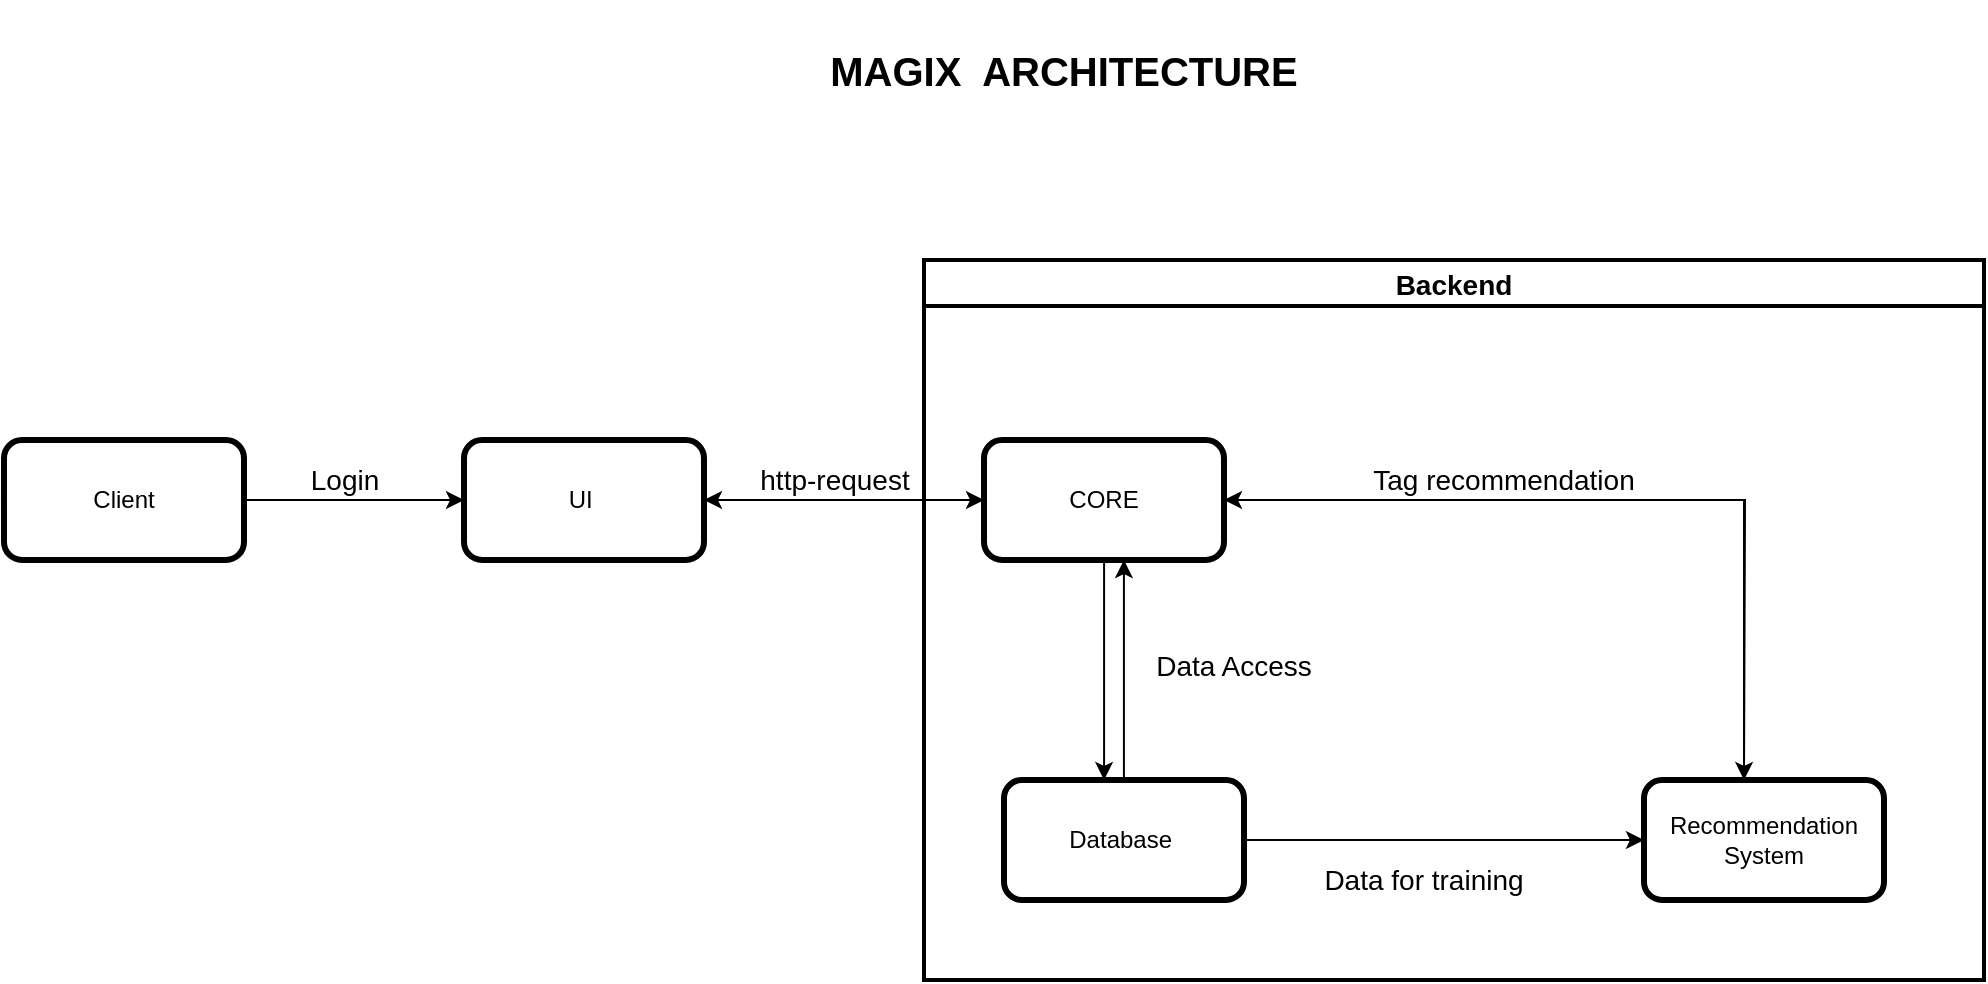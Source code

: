 <mxfile version="14.7.6" type="github"><diagram id="hACeFTANfD3MdC0z0pDQ" name="Page-1"><mxGraphModel dx="1422" dy="794" grid="1" gridSize="10" guides="1" tooltips="1" connect="1" arrows="1" fold="1" page="1" pageScale="1" pageWidth="850" pageHeight="1100" background="none" math="0" shadow="0"><root><mxCell id="0"/><mxCell id="1" parent="0"/><mxCell id="usE7sO5X4mrcG4s_s1Hf-50" style="edgeStyle=orthogonalEdgeStyle;rounded=0;orthogonalLoop=1;jettySize=auto;html=1;entryX=0;entryY=0.5;entryDx=0;entryDy=0;fontSize=14;" edge="1" parent="1" source="usE7sO5X4mrcG4s_s1Hf-3" target="usE7sO5X4mrcG4s_s1Hf-6"><mxGeometry relative="1" as="geometry"/></mxCell><mxCell id="usE7sO5X4mrcG4s_s1Hf-3" value="Client" style="rounded=1;whiteSpace=wrap;html=1;strokeWidth=3;" vertex="1" parent="1"><mxGeometry x="50" y="430" width="120" height="60" as="geometry"/></mxCell><mxCell id="usE7sO5X4mrcG4s_s1Hf-48" style="edgeStyle=orthogonalEdgeStyle;rounded=0;orthogonalLoop=1;jettySize=auto;html=1;entryX=0;entryY=0.5;entryDx=0;entryDy=0;fontSize=14;" edge="1" parent="1" source="usE7sO5X4mrcG4s_s1Hf-6" target="usE7sO5X4mrcG4s_s1Hf-16"><mxGeometry relative="1" as="geometry"><Array as="points"><mxPoint x="360" y="460"/><mxPoint x="360" y="460"/></Array></mxGeometry></mxCell><mxCell id="usE7sO5X4mrcG4s_s1Hf-6" value="UI&amp;nbsp;" style="rounded=1;whiteSpace=wrap;html=1;strokeWidth=3;" vertex="1" parent="1"><mxGeometry x="280" y="430" width="120" height="60" as="geometry"/></mxCell><mxCell id="usE7sO5X4mrcG4s_s1Hf-42" style="edgeStyle=orthogonalEdgeStyle;rounded=0;orthogonalLoop=1;jettySize=auto;html=1;entryX=0.417;entryY=0;entryDx=0;entryDy=0;entryPerimeter=0;fontSize=14;" edge="1" parent="1" source="usE7sO5X4mrcG4s_s1Hf-16" target="usE7sO5X4mrcG4s_s1Hf-19"><mxGeometry relative="1" as="geometry"/></mxCell><mxCell id="usE7sO5X4mrcG4s_s1Hf-49" style="edgeStyle=orthogonalEdgeStyle;rounded=0;orthogonalLoop=1;jettySize=auto;html=1;entryX=1;entryY=0.5;entryDx=0;entryDy=0;fontSize=14;" edge="1" parent="1" source="usE7sO5X4mrcG4s_s1Hf-16" target="usE7sO5X4mrcG4s_s1Hf-6"><mxGeometry relative="1" as="geometry"/></mxCell><mxCell id="usE7sO5X4mrcG4s_s1Hf-52" style="edgeStyle=orthogonalEdgeStyle;rounded=0;orthogonalLoop=1;jettySize=auto;html=1;fontSize=14;" edge="1" parent="1" source="usE7sO5X4mrcG4s_s1Hf-16"><mxGeometry relative="1" as="geometry"><mxPoint x="920" y="600" as="targetPoint"/></mxGeometry></mxCell><mxCell id="usE7sO5X4mrcG4s_s1Hf-16" value="CORE" style="rounded=1;whiteSpace=wrap;html=1;labelBorderColor=none;strokeWidth=3;" vertex="1" parent="1"><mxGeometry x="540" y="430" width="120" height="60" as="geometry"/></mxCell><mxCell id="usE7sO5X4mrcG4s_s1Hf-44" style="edgeStyle=orthogonalEdgeStyle;rounded=0;orthogonalLoop=1;jettySize=auto;html=1;entryX=0.583;entryY=1;entryDx=0;entryDy=0;entryPerimeter=0;fontSize=14;" edge="1" parent="1" source="usE7sO5X4mrcG4s_s1Hf-19" target="usE7sO5X4mrcG4s_s1Hf-16"><mxGeometry relative="1" as="geometry"/></mxCell><mxCell id="usE7sO5X4mrcG4s_s1Hf-47" style="edgeStyle=orthogonalEdgeStyle;rounded=0;orthogonalLoop=1;jettySize=auto;html=1;entryX=0;entryY=0.5;entryDx=0;entryDy=0;fontSize=14;" edge="1" parent="1" source="usE7sO5X4mrcG4s_s1Hf-19" target="usE7sO5X4mrcG4s_s1Hf-20"><mxGeometry relative="1" as="geometry"/></mxCell><mxCell id="usE7sO5X4mrcG4s_s1Hf-19" value="Database&amp;nbsp;" style="rounded=1;whiteSpace=wrap;html=1;strokeWidth=3;" vertex="1" parent="1"><mxGeometry x="550" y="600" width="120" height="60" as="geometry"/></mxCell><mxCell id="usE7sO5X4mrcG4s_s1Hf-39" style="edgeStyle=orthogonalEdgeStyle;rounded=0;orthogonalLoop=1;jettySize=auto;html=1;entryX=1;entryY=0.5;entryDx=0;entryDy=0;fontSize=14;" edge="1" parent="1" source="usE7sO5X4mrcG4s_s1Hf-20" target="usE7sO5X4mrcG4s_s1Hf-16"><mxGeometry relative="1" as="geometry"><Array as="points"><mxPoint x="920" y="460"/></Array></mxGeometry></mxCell><mxCell id="usE7sO5X4mrcG4s_s1Hf-20" value="Recommendation System" style="rounded=1;whiteSpace=wrap;html=1;strokeWidth=3;" vertex="1" parent="1"><mxGeometry x="870" y="600" width="120" height="60" as="geometry"/></mxCell><mxCell id="usE7sO5X4mrcG4s_s1Hf-21" value="&lt;b style=&quot;font-size: 20px;&quot;&gt;MAGIX&amp;nbsp; ARCHITECTURE&lt;/b&gt;" style="text;html=1;strokeColor=none;fillColor=none;align=center;verticalAlign=middle;whiteSpace=wrap;rounded=0;fontSize=20;" vertex="1" parent="1"><mxGeometry x="440" y="210" width="280" height="70" as="geometry"/></mxCell><mxCell id="usE7sO5X4mrcG4s_s1Hf-25" value="http-request" style="text;html=1;align=center;verticalAlign=middle;resizable=0;points=[];autosize=1;strokeColor=none;fontSize=14;" vertex="1" parent="1"><mxGeometry x="420" y="440" width="90" height="20" as="geometry"/></mxCell><mxCell id="usE7sO5X4mrcG4s_s1Hf-30" value="&lt;font style=&quot;font-size: 14px&quot;&gt;Data Access&lt;/font&gt;" style="text;html=1;strokeColor=none;fillColor=none;align=center;verticalAlign=middle;whiteSpace=wrap;rounded=0;fontSize=20;" vertex="1" parent="1"><mxGeometry x="590" y="530" width="150" height="20" as="geometry"/></mxCell><mxCell id="usE7sO5X4mrcG4s_s1Hf-34" value="Data for training" style="text;html=1;strokeColor=none;fillColor=none;align=center;verticalAlign=middle;whiteSpace=wrap;rounded=0;fontSize=14;" vertex="1" parent="1"><mxGeometry x="690" y="640" width="140" height="20" as="geometry"/></mxCell><mxCell id="usE7sO5X4mrcG4s_s1Hf-51" value="Login" style="text;html=1;align=center;verticalAlign=middle;resizable=0;points=[];autosize=1;strokeColor=none;fontSize=14;" vertex="1" parent="1"><mxGeometry x="195" y="440" width="50" height="20" as="geometry"/></mxCell><mxCell id="usE7sO5X4mrcG4s_s1Hf-53" value="Tag recommendation" style="text;html=1;strokeColor=none;fillColor=none;align=center;verticalAlign=middle;whiteSpace=wrap;rounded=0;fontSize=14;" vertex="1" parent="1"><mxGeometry x="730" y="440" width="140" height="20" as="geometry"/></mxCell><mxCell id="usE7sO5X4mrcG4s_s1Hf-56" value="Backend" style="swimlane;labelBackgroundColor=none;fontSize=14;fontColor=none;strokeWidth=2;" vertex="1" parent="1"><mxGeometry x="510" y="340" width="530" height="360" as="geometry"/></mxCell></root></mxGraphModel></diagram></mxfile>